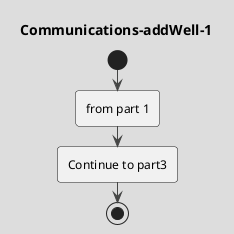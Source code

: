 @startuml Communications-addWell-1
!theme toy 
title Communications-addWell-1
start

:from part 1; 


:Continue to part3; 
stop
@enduml

' if (if target != null) then (true)
'     :we have a nearby enemy, move away;
'     if (if rc.canAttack(target.getLocation())) then (true)
'         :rc.attack(target.getLocation());
'         :rc.setIndicatorString(" AAAA0 Amplifier attacking " + target.getLocation());
'     else (no)
'     endif    
'     :Pathing.moveTowards(rc, target.getLocation());
'     :rc.setIndicatorString(" BBBB0 Pathing.moveTowards " + target.getLocation());
' else (no)
'     :no nearby enemy, good;
'     :below is about joining with other launchers;
'     :RobotInfo[] allies = rc.senseNearbyRobots(9, rc.getTeam());
'     :int lowestID = rc.getID();
'     :MapLocation leaderPos = null;
'     while (RobotInfo ally : allies)
'         if (if ally.getType() != RobotType.LAUNCHER) then (true)
'             :continue;
'         else (no)
'         endif    
'         if (if ally.getID() < lowestID) then (true)
'             :lowestID = ally.getID();
'             :leaderPos = ally.getLocation();
'         else (no)
'         endif    
'     endwhile
'     if (if leaderPos != null) then (true)
'         :Pathing.moveTowards(rc, leaderPos);
'         :rc.setIndicatorString("Following " + lowestID);
'     else (no)
'         :MapLocation center = new MapLocation(rc.getMapWidth()/2, rc.getMapHeight()/2);
'         ' // MapLocation center = goalLoc;
'         :Pathing.moveTowards(rc, center);
'         :rc.setIndicatorString("I'm the leader! moving toward center " + center);
'     endif    
' endif    
' :Also try to move randomly;
' :Direction dir = RobotPlayer.directions[RobotPlayer.rng.nextInt(RobotPlayer.directions.length)];
' if (if rc.canMove(dir)) then (true)
'     :rc.move(dir);
'     :rc.setIndicatorString(" YYYY0 rc.move(dir) " + dir);
' else (no)
' endif    


